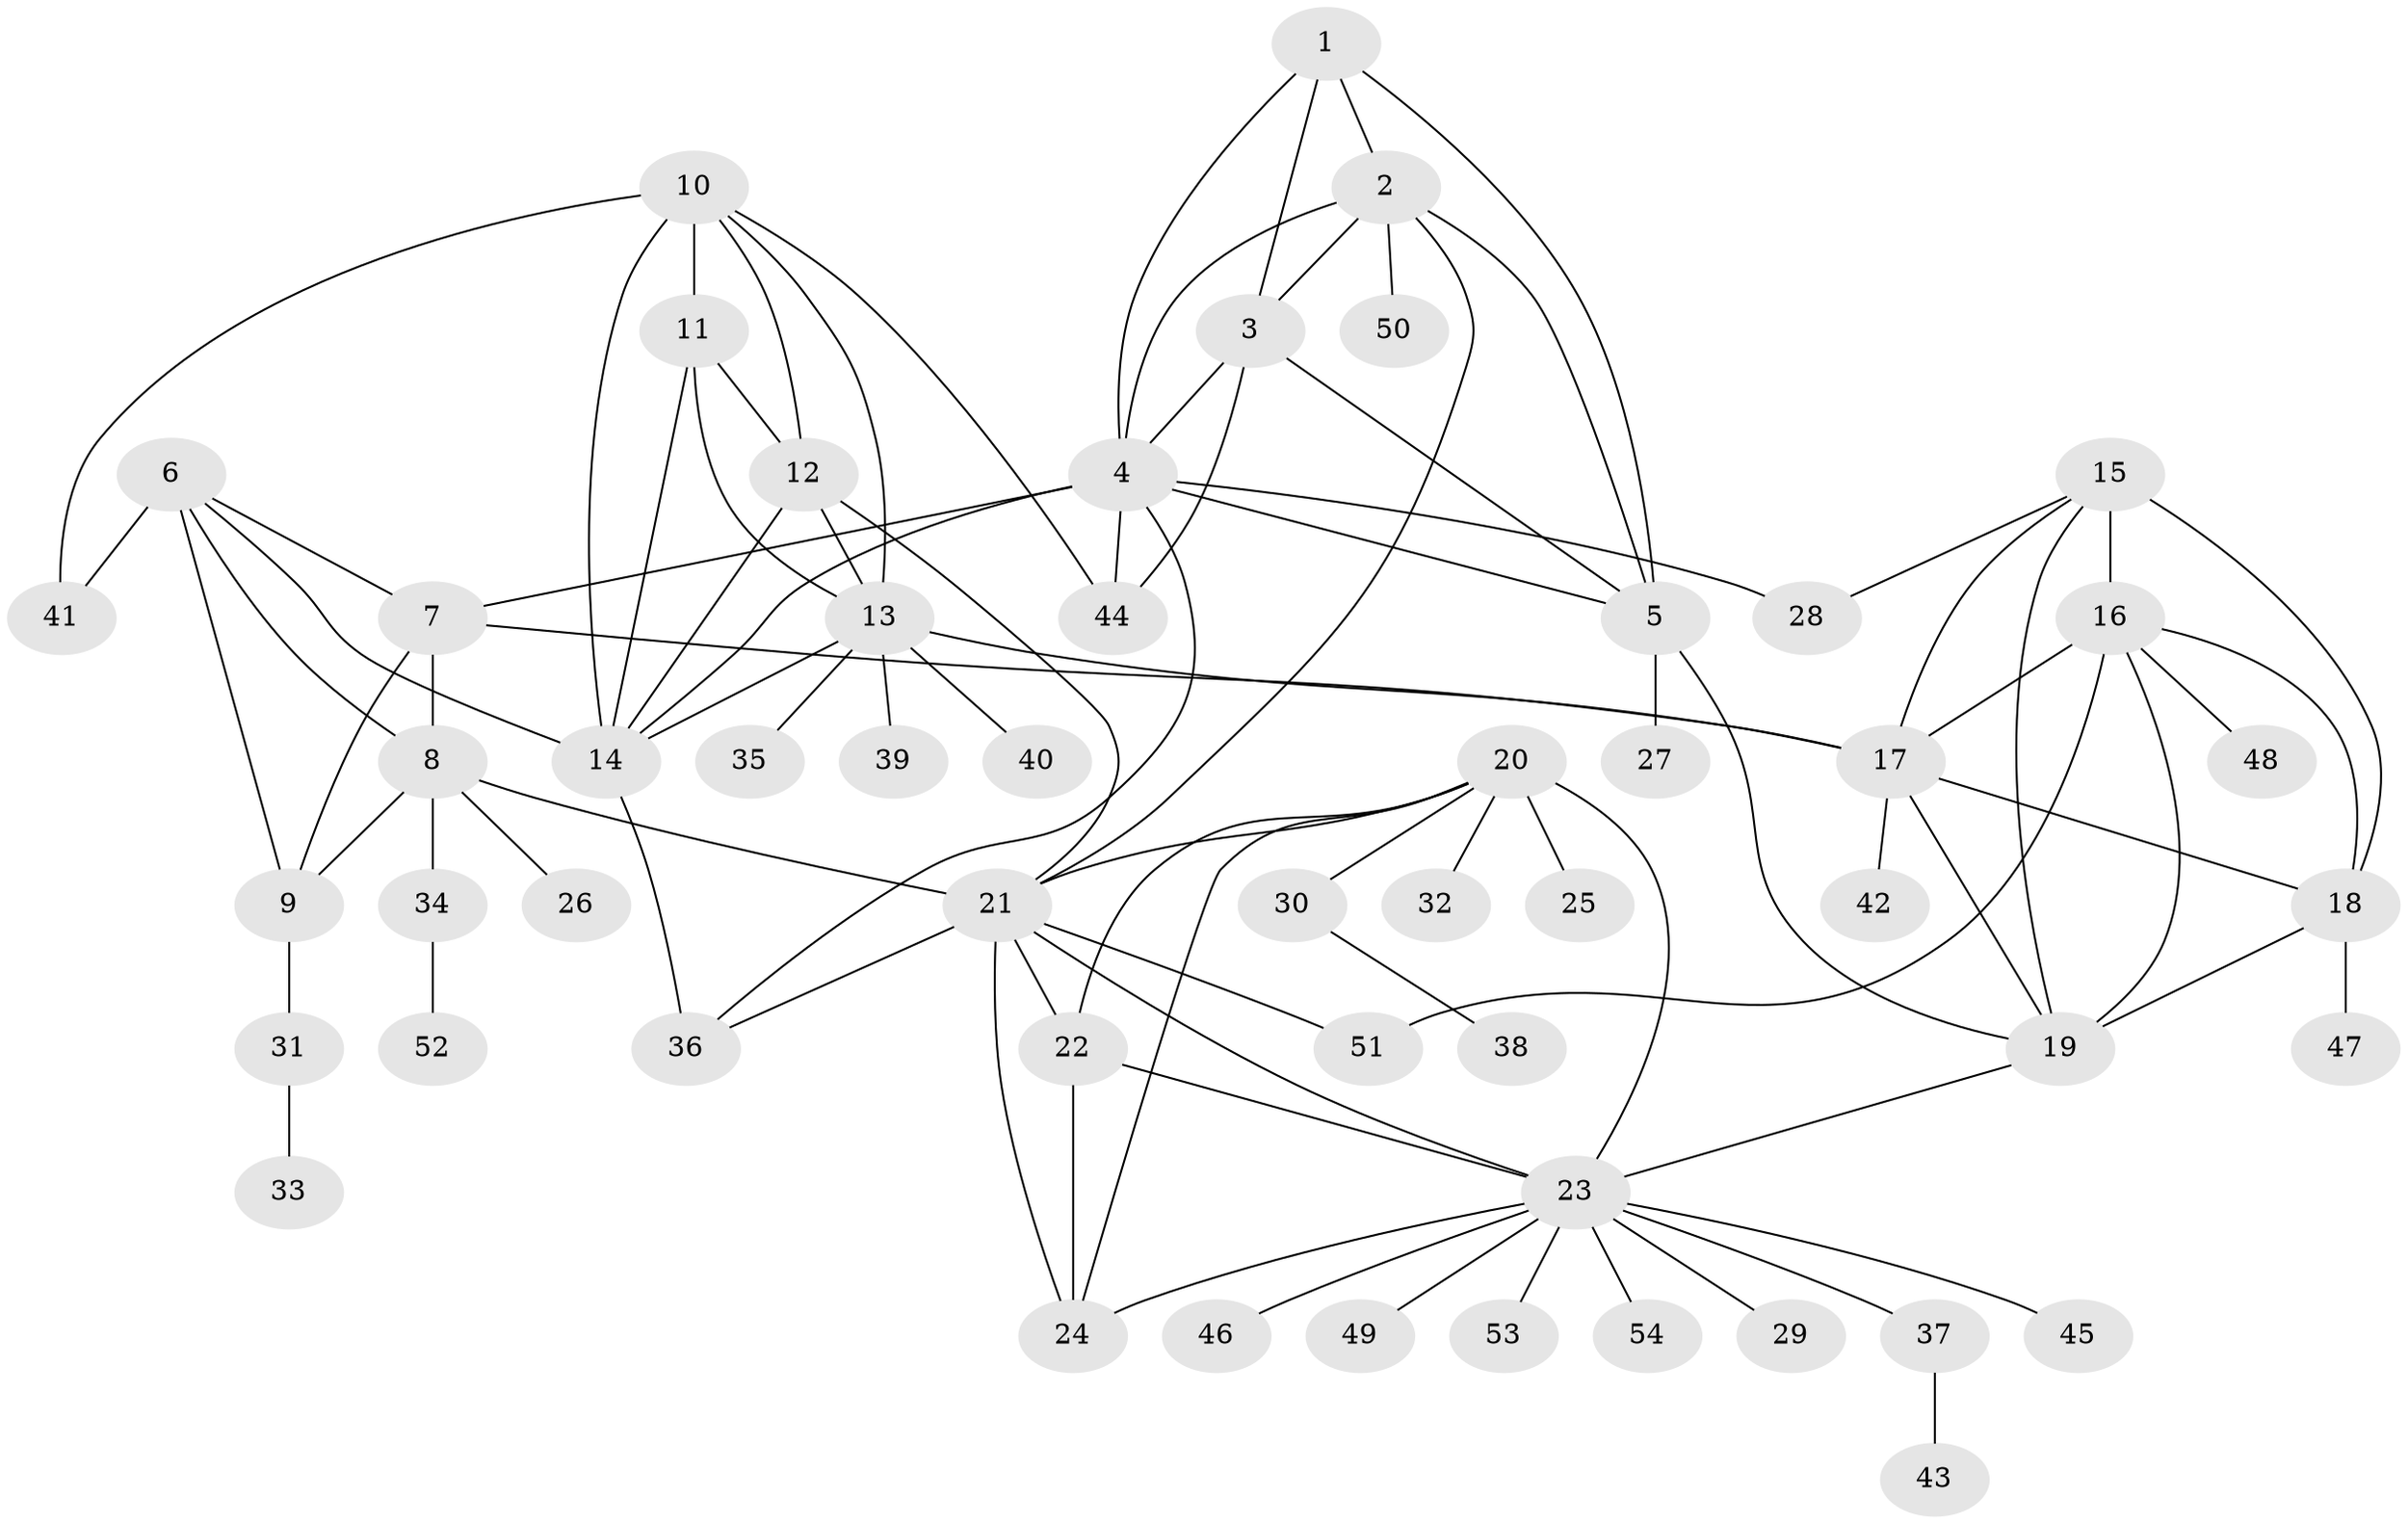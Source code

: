 // original degree distribution, {5: 0.03773584905660377, 7: 0.02830188679245283, 6: 0.05660377358490566, 9: 0.018867924528301886, 4: 0.018867924528301886, 13: 0.018867924528301886, 8: 0.02830188679245283, 10: 0.018867924528301886, 11: 0.018867924528301886, 1: 0.5660377358490566, 2: 0.14150943396226415, 3: 0.04716981132075472}
// Generated by graph-tools (version 1.1) at 2025/37/03/09/25 02:37:18]
// undirected, 54 vertices, 93 edges
graph export_dot {
graph [start="1"]
  node [color=gray90,style=filled];
  1;
  2;
  3;
  4;
  5;
  6;
  7;
  8;
  9;
  10;
  11;
  12;
  13;
  14;
  15;
  16;
  17;
  18;
  19;
  20;
  21;
  22;
  23;
  24;
  25;
  26;
  27;
  28;
  29;
  30;
  31;
  32;
  33;
  34;
  35;
  36;
  37;
  38;
  39;
  40;
  41;
  42;
  43;
  44;
  45;
  46;
  47;
  48;
  49;
  50;
  51;
  52;
  53;
  54;
  1 -- 2 [weight=1.0];
  1 -- 3 [weight=1.0];
  1 -- 4 [weight=1.0];
  1 -- 5 [weight=1.0];
  2 -- 3 [weight=1.0];
  2 -- 4 [weight=1.0];
  2 -- 5 [weight=1.0];
  2 -- 21 [weight=1.0];
  2 -- 50 [weight=1.0];
  3 -- 4 [weight=1.0];
  3 -- 5 [weight=1.0];
  3 -- 44 [weight=1.0];
  4 -- 5 [weight=1.0];
  4 -- 7 [weight=1.0];
  4 -- 14 [weight=2.0];
  4 -- 28 [weight=1.0];
  4 -- 36 [weight=1.0];
  4 -- 44 [weight=1.0];
  5 -- 19 [weight=1.0];
  5 -- 27 [weight=3.0];
  6 -- 7 [weight=2.0];
  6 -- 8 [weight=1.0];
  6 -- 9 [weight=2.0];
  6 -- 14 [weight=1.0];
  6 -- 41 [weight=3.0];
  7 -- 8 [weight=2.0];
  7 -- 9 [weight=2.0];
  7 -- 17 [weight=1.0];
  8 -- 9 [weight=1.0];
  8 -- 21 [weight=1.0];
  8 -- 26 [weight=1.0];
  8 -- 34 [weight=6.0];
  9 -- 31 [weight=1.0];
  10 -- 11 [weight=2.0];
  10 -- 12 [weight=1.0];
  10 -- 13 [weight=1.0];
  10 -- 14 [weight=1.0];
  10 -- 41 [weight=1.0];
  10 -- 44 [weight=1.0];
  11 -- 12 [weight=1.0];
  11 -- 13 [weight=1.0];
  11 -- 14 [weight=1.0];
  12 -- 13 [weight=1.0];
  12 -- 14 [weight=1.0];
  12 -- 21 [weight=1.0];
  13 -- 14 [weight=1.0];
  13 -- 17 [weight=1.0];
  13 -- 35 [weight=2.0];
  13 -- 39 [weight=1.0];
  13 -- 40 [weight=1.0];
  14 -- 36 [weight=3.0];
  15 -- 16 [weight=3.0];
  15 -- 17 [weight=1.0];
  15 -- 18 [weight=1.0];
  15 -- 19 [weight=1.0];
  15 -- 28 [weight=1.0];
  16 -- 17 [weight=1.0];
  16 -- 18 [weight=1.0];
  16 -- 19 [weight=1.0];
  16 -- 48 [weight=1.0];
  16 -- 51 [weight=1.0];
  17 -- 18 [weight=1.0];
  17 -- 19 [weight=1.0];
  17 -- 42 [weight=1.0];
  18 -- 19 [weight=1.0];
  18 -- 47 [weight=1.0];
  19 -- 23 [weight=1.0];
  20 -- 21 [weight=1.0];
  20 -- 22 [weight=1.0];
  20 -- 23 [weight=1.0];
  20 -- 24 [weight=1.0];
  20 -- 25 [weight=4.0];
  20 -- 30 [weight=1.0];
  20 -- 32 [weight=1.0];
  21 -- 22 [weight=1.0];
  21 -- 23 [weight=1.0];
  21 -- 24 [weight=1.0];
  21 -- 36 [weight=1.0];
  21 -- 51 [weight=1.0];
  22 -- 23 [weight=1.0];
  22 -- 24 [weight=1.0];
  23 -- 24 [weight=1.0];
  23 -- 29 [weight=1.0];
  23 -- 37 [weight=1.0];
  23 -- 45 [weight=1.0];
  23 -- 46 [weight=1.0];
  23 -- 49 [weight=1.0];
  23 -- 53 [weight=1.0];
  23 -- 54 [weight=1.0];
  30 -- 38 [weight=1.0];
  31 -- 33 [weight=1.0];
  34 -- 52 [weight=1.0];
  37 -- 43 [weight=1.0];
}
